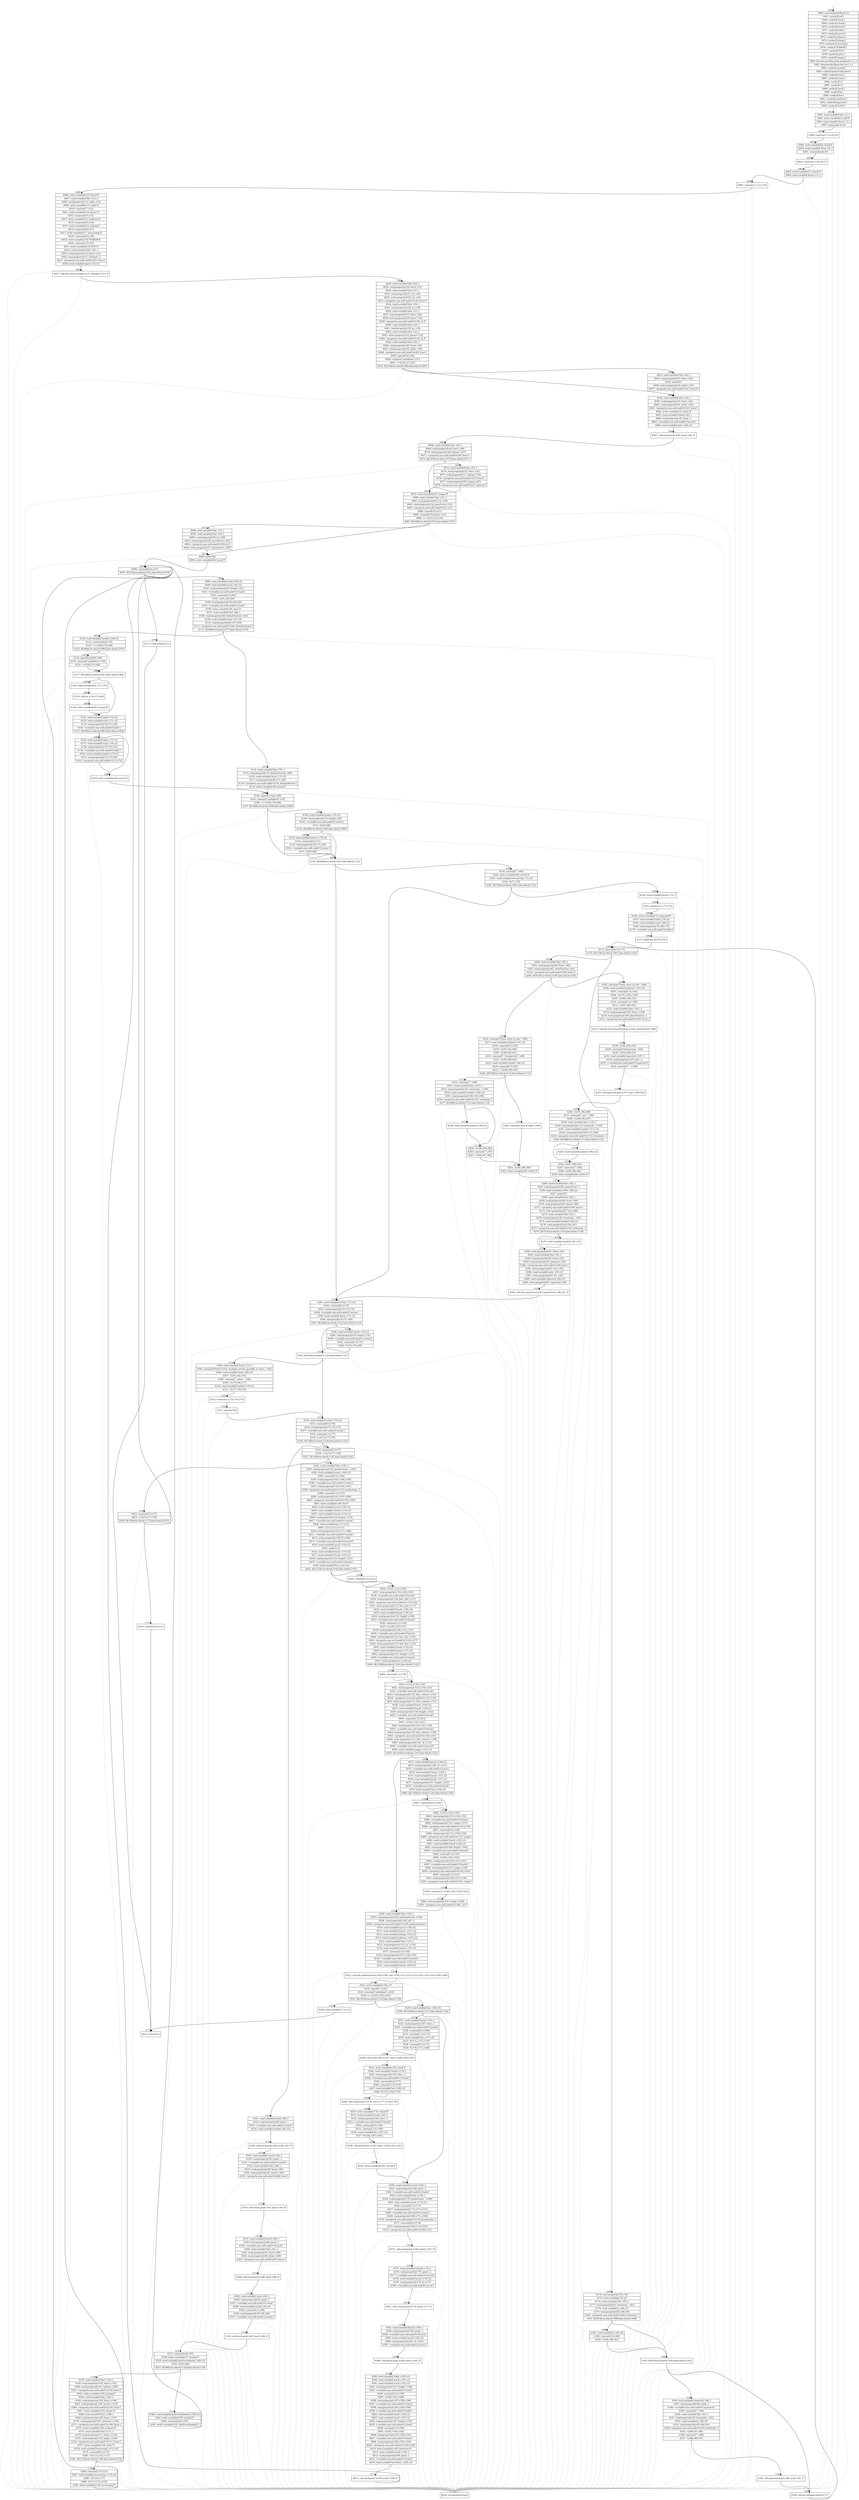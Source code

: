 digraph {
rankdir="TD"
BB_entry83[shape=none,label=""];
BB_entry83 -> BB1056 [tailport=s, headport=n, headlabel="    1056"]
BB1056 [shape=record label="{3966: constant[undefined,v1]|3967: vardecl['self']|3968: vardecl['stack']|3969: vardecl['vstack']|3970: vardecl['lstack']|3971: vardecl['table']|3972: vardecl['yytext']|3973: vardecl['yylineno']|3974: vardecl['yyleng']|3975: vardecl['recovering']|3976: vardecl['TERROR']|3977: vardecl['EOF']|3978: vardecl['yyloc']|3979: vardecl['ranges']|3980: function-decl[function popStack ( n ),-]|3981: function-decl[function lex ( ),-]|3982: vardecl['symbol']|3983: vardecl['preErrorSymbol']|3984: vardecl['state']|3985: vardecl['action']|3986: vardecl['a']|3987: vardecl['r']|3988: vardecl['yyval']|3989: vardecl['p']|3990: vardecl['len']|3991: vardecl['newState']|3992: vardecl['expected']|3993: vardecl['errStr']}" ] 
BB1056 -> BB1057 [tailport=s, headport=n, headlabel="      1057"]
BB1057 [shape=record label="{3994: read-variable['this',v3,-]|3995: write-variable[v3,'self']*|3996: read-variable['Array',v5,-]|3997: constant[0.0,v6]}" ] 
BB1057 -> BB1058 [tailport=s, headport=n, headlabel="      1058"]
BB1057 -> BB1174 [tailport=s, headport=n, color=gray, headlabel="      1174"]
BB1058 [shape=record label="{3998: construct [-,v5,v6,v4]}" ] 
BB1058 -> BB1059 [tailport=s, headport=n, headlabel="      1059"]
BB1058 -> BB1174 [tailport=s, headport=n, color=gray]
BB1059 [shape=record label="{3999: write-variable[v4,'stack']*|4000: read-variable['Array',v8,-]|4001: constant[null,v9]}" ] 
BB1059 -> BB1060 [tailport=s, headport=n, headlabel="      1060"]
BB1059 -> BB1174 [tailport=s, headport=n, color=gray]
BB1060 [shape=record label="{4002: construct [-,v8,v9,v7]}" ] 
BB1060 -> BB1061 [tailport=s, headport=n, headlabel="      1061"]
BB1060 -> BB1174 [tailport=s, headport=n, color=gray]
BB1061 [shape=record label="{4003: write-variable[v7,'vstack']*|4004: read-variable['Array',v11,-]}" ] 
BB1061 -> BB1062 [tailport=s, headport=n, headlabel="      1062"]
BB1061 -> BB1174 [tailport=s, headport=n, color=gray]
BB1062 [shape=record label="{4005: construct [-,v11,v10]}" ] 
BB1062 -> BB1063 [tailport=s, headport=n, headlabel="      1063"]
BB1062 -> BB1174 [tailport=s, headport=n, color=gray]
BB1063 [shape=record label="{4006: write-variable[v10,'lstack']*|4007: read-variable['this',v13,-]|4008: read-property[v13,'table',v12]|4009: write-variable[v12,'table']*|4010: constant[\"\",v14]|4011: write-variable[v14,'yytext']*|4012: constant[0.0,v15]|4013: write-variable[v15,'yylineno']*|4014: constant[0.0,v16]|4015: write-variable[v16,'yyleng']*|4016: constant[0.0,v17]|4017: write-variable[v17,'recovering']*|4018: constant[2.0,v18]|4019: write-variable[v18,'TERROR']*|4020: constant[1.0,v19]|4021: write-variable[v19,'EOF']*|4022: read-variable['this',v22,-]|4023: read-property[v22,'lexer',v21]|4024: read-property[v21,'setInput',-]|4025: \<property-non-null-undef\>[v22,'lexer']|4026: read-variable['input',v23,v2]}" ] 
BB1063 -> BB1064 [tailport=s, headport=n, headlabel="      1064"]
BB1063 -> BB1174 [tailport=s, headport=n, color=gray]
BB1064 [shape=record label="{4027: call-this.lexer.setInput [v21,'setInput',v23,-]*}" ] 
BB1064 -> BB1065 [tailport=s, headport=n, headlabel="      1065"]
BB1064 -> BB1174 [tailport=s, headport=n, color=gray]
BB1065 [shape=record label="{4028: read-variable['this',v26,-]|4029: read-property[v26,'lexer',v25]|4030: read-variable['this',v27,-]|4031: read-property[v27,'yy',v24]|4032: write-property[v25,'yy',v24]|4033: \<property-non-null-undef\>[v26,'lexer']*|4034: read-variable['this',v30,-]|4035: read-property[v30,'yy',v29]|4036: read-variable['this',v31,-]|4037: read-property[v31,'lexer',v28]|4038: write-property[v29,'lexer',v28]|4039: \<property-non-null-undef\>[v30,'yy']*|4040: read-variable['this',v34,-]|4041: read-property[v34,'yy',v33]|4042: read-variable['this',v32,-]|4043: write-property[v33,'parser',v32]|4044: \<property-non-null-undef\>[v34,'yy']*|4045: read-variable['this',v40,-]|4046: read-property[v40,'lexer',v39]|4047: read-property[v39,'yylloc',v38]|4048: \<property-non-null-undef\>[v40,'lexer']|4049: typeof[v38,v36]|4050: constant[\"undefined\",v37]|4051: ==[v36,v37,v35]|4052: if[v35](true-block:1066,false-block:1067)}" ] 
BB1065 -> BB1066 [tailport=s, headport=n, headlabel="      1066"]
BB1065 -> BB1067 [tailport=s, headport=n, headlabel="      1067"]
BB1065 -> BB1174 [tailport=s, headport=n, color=gray]
BB1066 [shape=record label="{4053: read-variable['this',v43,-]|4054: read-property[v43,'lexer',v42]|4055: new[v41]|4056: write-property[v42,'yylloc',v41]|4057: \<property-non-null-undef\>[v43,'lexer']*}" ] 
BB1066 -> BB1067 [tailport=s, headport=n]
BB1066 -> BB1174 [tailport=s, headport=n, color=gray]
BB1067 [shape=record label="{4058: read-variable['this',v43,-]|4059: read-property[v43,'lexer',v42]|4060: read-property[v42,'yylloc',v41]|4061: \<property-non-null-undef\>[v43,'lexer']|4062: write-variable[v41,'yyloc']*|4063: read-variable['lstack',v45,-]|4064: read-property[v45,'push',-]|4065: \<variable-non-null-undef\>['lstack']|4066: read-variable['yyloc',v46,v2]}" ] 
BB1067 -> BB1068 [tailport=s, headport=n, headlabel="      1068"]
BB1067 -> BB1174 [tailport=s, headport=n, color=gray]
BB1068 [shape=record label="{4067: call-lstack.push [v45,'push',v46,-]*}" ] 
BB1068 -> BB1069 [tailport=s, headport=n, headlabel="      1069"]
BB1068 -> BB1174 [tailport=s, headport=n, color=gray]
BB1069 [shape=record label="{4068: read-variable['this',v49,-]|4069: read-property[v49,'lexer',v48]|4070: read-property[v48,'options',v47]|4071: \<property-non-null-undef\>[v49,'lexer']|4072: if[v47](true-block:1070,false-block:1071)}" ] 
BB1069 -> BB1071 [tailport=s, headport=n, headlabel="      1071"]
BB1069 -> BB1070 [tailport=s, headport=n, headlabel="      1070"]
BB1069 -> BB1174 [tailport=s, headport=n, color=gray]
BB1070 [shape=record label="{4073: read-variable['this',v52,-]|4074: read-property[v52,'lexer',v51]|4075: read-property[v51,'options',v50]|4076: \<property-non-null-undef\>[v52,'lexer']|4077: read-property[v50,'ranges',v47]|4078: \<property-non-null-undef\>[v51,'options']}" ] 
BB1070 -> BB1071 [tailport=s, headport=n]
BB1070 -> BB1174 [tailport=s, headport=n, color=gray]
BB1071 [shape=record label="{4079: write-variable[v47,'ranges']*|4080: read-variable['this',v55,-]|4081: read-property[v55,'yy',v54]|4082: read-property[v54,'parseError',v53]|4083: \<property-non-null-undef\>[v55,'yy']|4084: typeof[v53,v51]|4085: constant[\"function\",v52]|4086: ===[v51,v52,v50]|4087: if[v50](true-block:1072,false-block:1073)}" ] 
BB1071 -> BB1072 [tailport=s, headport=n, headlabel="      1072"]
BB1071 -> BB1073 [tailport=s, headport=n, headlabel="      1073"]
BB1071 -> BB1174 [tailport=s, headport=n, color=gray]
BB1072 [shape=record label="{4088: read-variable['this',v57,-]|4089: read-variable['this',v59,-]|4090: read-property[v59,'yy',v58]|4091: read-property[v58,'parseError',v56]|4092: \<property-non-null-undef\>[v59,'yy']|4093: write-property[v57,'parseError',v56]*}" ] 
BB1072 -> BB1073 [tailport=s, headport=n]
BB1072 -> BB1174 [tailport=s, headport=n, color=gray]
BB1073 [shape=record label="{4094: new[v56]|4095: write-variable[v56,'yyval']*}" ] 
BB1073 -> BB1074 [tailport=s, headport=n, headlabel="      1074"]
BB1074 [shape=record label="{4096: constant[true,v57]|4097: if[v57](true-block:1075,false-block:1076)}" ] 
BB1074 -> BB1075 [tailport=s, headport=n, headlabel="      1075"]
BB1074 -> BB1076 [tailport=s, headport=n, headlabel="      1076"]
BB1075 [shape=record label="{4098: read-variable['stack',v59,v2]|4099: read-variable['stack',v63,v2]|4100: read-property[v63,'length',v61]|4101: \<variable-non-null-undef\>['stack']|4102: constant[1.0,v62]|4103: -[v61,v62,v60]|4104: read-property[v59,v60,v58]|4105: \<variable-non-null-undef\>['stack']|4106: write-variable[v58,'state']*|4107: read-variable['this',v66,-]|4108: read-property[v66,'defaultActions',v65]|4109: read-variable['state',v67,v2]|4110: read-property[v65,v67,v64]|4111: \<property-non-null-undef\>[v66,'defaultActions']|4112: if[v64](true-block:1077,false-block:1078)}" ] 
BB1075 -> BB1077 [tailport=s, headport=n, headlabel="      1077"]
BB1075 -> BB1078 [tailport=s, headport=n, headlabel="      1078"]
BB1075 -> BB1174 [tailport=s, headport=n, color=gray]
BB1076 [shape=record label="{4113: constant[true,v1]}" ] 
BB1076 -> BB1173 [tailport=s, headport=n, headlabel="      1173"]
BB1077 [shape=record label="{4114: read-variable['this',v70,-]|4115: read-property[v70,'defaultActions',v69]|4116: read-variable['state',v71,v2]|4117: read-property[v69,v71,v68]|4118: \<property-non-null-undef\>[v70,'defaultActions']|4119: write-variable[v68,'action']*}" ] 
BB1077 -> BB1087 [tailport=s, headport=n, headlabel="      1087"]
BB1077 -> BB1174 [tailport=s, headport=n, color=gray]
BB1078 [shape=record label="{4120: read-variable['symbol',v69,v2]|4121: constant[null,v70]|4122: ===[v69,v70,v68]|4123: if[v68](true-block:1080,false-block:1079)}" ] 
BB1078 -> BB1080 [tailport=s, headport=n, headlabel="      1080"]
BB1078 -> BB1079 [tailport=s, headport=n, headlabel="      1079"]
BB1078 -> BB1174 [tailport=s, headport=n, color=gray]
BB1079 [shape=record label="{4124: typeof['symbol',v69]|4125: constant[\"undefined\",v70]|4126: ==[v69,v70,v68]}" ] 
BB1079 -> BB1080 [tailport=s, headport=n]
BB1079 -> BB1174 [tailport=s, headport=n, color=gray]
BB1080 [shape=record label="{4127: if[v68](true-block:1081,false-block:1084)}" ] 
BB1080 -> BB1081 [tailport=s, headport=n, headlabel="      1081"]
BB1080 -> BB1084 [tailport=s, headport=n, headlabel="      1084"]
BB1081 [shape=record label="{4128: read-variable['lex',v71,v70]}" ] 
BB1081 -> BB1082 [tailport=s, headport=n, headlabel="      1082"]
BB1081 -> BB1174 [tailport=s, headport=n, color=gray]
BB1082 [shape=record label="{4129: call-lex [v70,v71,v69]}" ] 
BB1082 -> BB1083 [tailport=s, headport=n, headlabel="      1083"]
BB1082 -> BB1174 [tailport=s, headport=n, color=gray]
BB1083 [shape=record label="{4130: write-variable[v69,'symbol']*}" ] 
BB1083 -> BB1084 [tailport=s, headport=n]
BB1084 [shape=record label="{4131: read-variable['table',v70,v2]|4132: read-variable['state',v71,v2]|4133: read-property[v70,v71,v69]|4134: \<variable-non-null-undef\>['table']|4135: if[v69](true-block:1085,false-block:1086)}" ] 
BB1084 -> BB1086 [tailport=s, headport=n, headlabel="      1086"]
BB1084 -> BB1085 [tailport=s, headport=n, headlabel="      1085"]
BB1084 -> BB1174 [tailport=s, headport=n, color=gray]
BB1085 [shape=record label="{4136: read-variable['table',v73,v2]|4137: read-variable['state',v74,v2]|4138: read-property[v73,v74,v72]|4139: \<variable-non-null-undef\>['table']|4140: read-variable['symbol',v75,v2]|4141: read-property[v72,v75,v69]|4142: \<property-non-null-undef\>[v73,v74]}" ] 
BB1085 -> BB1086 [tailport=s, headport=n]
BB1085 -> BB1174 [tailport=s, headport=n, color=gray]
BB1086 [shape=record label="{4143: write-variable[v69,'action']*}" ] 
BB1086 -> BB1087 [tailport=s, headport=n]
BB1087 [shape=record label="{4144: typeof['action',v69]|4145: constant[\"undefined\",v70]|4146: ===[v69,v70,v68]|4147: if[v68](true-block:1090,false-block:1088)}" ] 
BB1087 -> BB1090 [tailport=s, headport=n, headlabel="      1090"]
BB1087 -> BB1088 [tailport=s, headport=n, headlabel="      1088"]
BB1087 -> BB1174 [tailport=s, headport=n, color=gray]
BB1088 [shape=record label="{4148: read-variable['action',v70,v2]|4149: read-property[v70,'length',v69]|4150: \<variable-non-null-undef\>['action']|4151: ![v69,v68]|4152: if[v68](true-block:1090,false-block:1089)}" ] 
BB1088 -> BB1090 [tailport=s, headport=n]
BB1088 -> BB1089 [tailport=s, headport=n, headlabel="      1089"]
BB1088 -> BB1174 [tailport=s, headport=n, color=gray]
BB1089 [shape=record label="{4153: read-variable['action',v70,v2]|4154: constant[0.0,v71]|4155: read-property[v70,v71,v69]|4156: \<variable-non-null-undef\>['action']|4157: ![v69,v68]}" ] 
BB1089 -> BB1090 [tailport=s, headport=n]
BB1089 -> BB1174 [tailport=s, headport=n, color=gray]
BB1090 [shape=record label="{4158: if[v68](true-block:1091,false-block:1121)}" ] 
BB1090 -> BB1091 [tailport=s, headport=n, headlabel="      1091"]
BB1090 -> BB1121 [tailport=s, headport=n, headlabel="      1121"]
BB1091 [shape=record label="{4159: constant[\"\",v69]|4160: write-variable[v69,'errStr']*|4161: read-variable['recovering',v71,v2]|4162: ![v71,v70]|4163: if[v70](true-block:1092,false-block:1121)}" ] 
BB1091 -> BB1092 [tailport=s, headport=n, headlabel="      1092"]
BB1091 -> BB1121 [tailport=s, headport=n]
BB1091 -> BB1174 [tailport=s, headport=n, color=gray]
BB1092 [shape=record label="{4164: read-variable['Array',v73,-]}" ] 
BB1092 -> BB1093 [tailport=s, headport=n, headlabel="      1093"]
BB1092 -> BB1174 [tailport=s, headport=n, color=gray]
BB1093 [shape=record label="{4165: construct [-,v73,v72]}" ] 
BB1093 -> BB1094 [tailport=s, headport=n, headlabel="      1094"]
BB1093 -> BB1174 [tailport=s, headport=n, color=gray]
BB1094 [shape=record label="{4166: write-variable[v72,'expected']*|4167: read-variable['table',v79,v2]|4168: read-variable['state',v80,v2]|4169: read-property[v79,v80,v75]|4170: \<variable-non-null-undef\>['table']}" ] 
BB1094 -> BB1095 [tailport=s, headport=n, headlabel="      1095"]
BB1094 -> BB1174 [tailport=s, headport=n, color=gray]
BB1095 [shape=record label="{4171: begin-for-in[v75,v76]}" ] 
BB1095 -> BB1096 [tailport=s, headport=n, headlabel="      1096"]
BB1095 -> BB1174 [tailport=s, headport=n, color=gray]
BB1096 [shape=record label="{4172: has-next[v76,v77]|4173: if[v77](true-block:1097,false-block:1103)}" ] 
BB1096 -> BB1097 [tailport=s, headport=n, headlabel="      1097"]
BB1096 -> BB1103 [tailport=s, headport=n, headlabel="      1103"]
BB1097 [shape=record label="{4174: next-property[v76,v78]|4175: write-variable[v78,'p']|4176: read-variable['this',v83,-]|4177: read-property[v83,'terminals_',v82]|4178: read-variable['p',v84,v2]|4179: read-property[v82,v84,v81]|4180: \<property-non-null-undef\>[v83,'terminals_']|4181: if[v81](true-block:1098,false-block:1099)}" ] 
BB1097 -> BB1099 [tailport=s, headport=n, headlabel="      1099"]
BB1097 -> BB1098 [tailport=s, headport=n, headlabel="      1098"]
BB1097 -> BB1174 [tailport=s, headport=n, color=gray]
BB1098 [shape=record label="{4182: read-variable['p',v85,v2]|4183: constant[2.0,v86]|4184: \>[v85,v86,v81]}" ] 
BB1098 -> BB1099 [tailport=s, headport=n]
BB1098 -> BB1174 [tailport=s, headport=n, color=gray]
BB1099 [shape=record label="{4185: if[v81](true-block:1100,false-block:1102)}" ] 
BB1099 -> BB1100 [tailport=s, headport=n, headlabel="      1100"]
BB1099 -> BB1102 [tailport=s, headport=n, headlabel="      1102"]
BB1100 [shape=record label="{4186: read-variable['expected',v86,-]|4187: read-property[v86,'push',-]|4188: \<variable-non-null-undef\>['expected']|4189: constant[\"'\",v90]|4190: read-variable['this',v93,-]|4191: read-property[v93,'terminals_',v92]|4192: read-variable['p',v94,v2]|4193: read-property[v92,v94,v91]|4194: \<property-non-null-undef\>[v93,'terminals_']|4195: +[v90,v91,v88]|4196: constant[\"'\",v89]|4197: +[v88,v89,v87]}" ] 
BB1100 -> BB1101 [tailport=s, headport=n, headlabel="      1101"]
BB1100 -> BB1174 [tailport=s, headport=n, color=gray]
BB1101 [shape=record label="{4198: call-expected.push [v86,'push',v87,-]*}" ] 
BB1101 -> BB1102 [tailport=s, headport=n]
BB1101 -> BB1174 [tailport=s, headport=n, color=gray]
BB1102 [shape=record label="{4199: end-for-in(begin-node:4171)}" ] 
BB1102 -> BB1096 [tailport=s, headport=n]
BB1103 [shape=record label="{4200: read-variable['this',v83,-]|4201: read-property[v83,'lexer',v82]|4202: read-property[v82,'showPosition',v81]|4203: \<property-non-null-undef\>[v83,'lexer']|4204: if[v81](true-block:1104,false-block:1105)}" ] 
BB1103 -> BB1104 [tailport=s, headport=n, headlabel="      1104"]
BB1103 -> BB1105 [tailport=s, headport=n, headlabel="      1105"]
BB1103 -> BB1174 [tailport=s, headport=n, color=gray]
BB1104 [shape=record label="{4205: constant[\"Parse error on line \",v99]|4206: read-variable['yylineno',v101,v2]|4207: constant[1.0,v102]|4208: +[v101,v102,v100]|4209: +[v99,v100,v97]|4210: constant[\":\\n\",v98]|4211: +[v97,v98,v95]|4212: read-variable['this',v105,-]|4213: read-property[v105,'lexer',v104]|4214: read-property[v104,'showPosition',-]|4215: \<property-non-null-undef\>[v105,'lexer']}" ] 
BB1104 -> BB1106 [tailport=s, headport=n, headlabel="      1106"]
BB1104 -> BB1174 [tailport=s, headport=n, color=gray]
BB1105 [shape=record label="{4216: constant[\"Parse error on line \",v89]|4217: read-variable['yylineno',v91,v2]|4218: constant[1.0,v92]|4219: +[v91,v92,v90]|4220: +[v89,v90,v87]|4221: constant[\": Unexpected \",v88]|4222: +[v87,v88,v85]|4223: read-variable['symbol',v94,v2]|4224: constant[1.0,v95]|4225: ==[v94,v95,v93]|4226: if[v93](true-block:1112,false-block:1113)}" ] 
BB1105 -> BB1112 [tailport=s, headport=n, headlabel="      1112"]
BB1105 -> BB1113 [tailport=s, headport=n, headlabel="      1113"]
BB1105 -> BB1174 [tailport=s, headport=n, color=gray]
BB1106 [shape=record label="{4227: call-this.lexer.showPosition [v104,'showPosition',v96]}" ] 
BB1106 -> BB1107 [tailport=s, headport=n, headlabel="      1107"]
BB1106 -> BB1174 [tailport=s, headport=n, color=gray]
BB1107 [shape=record label="{4228: +[v95,v96,v93]|4229: constant[\"\\nExpecting \",v94]|4230: +[v93,v94,v91]|4231: read-variable['expected',v107,-]|4232: read-property[v107,'join',-]|4233: \<variable-non-null-undef\>['expected']|4234: constant[\", \",v108]}" ] 
BB1107 -> BB1108 [tailport=s, headport=n, headlabel="      1108"]
BB1107 -> BB1174 [tailport=s, headport=n, color=gray]
BB1108 [shape=record label="{4235: call-expected.join [v107,'join',v108,v92]}" ] 
BB1108 -> BB1109 [tailport=s, headport=n, headlabel="      1109"]
BB1108 -> BB1174 [tailport=s, headport=n, color=gray]
BB1109 [shape=record label="{4236: +[v91,v92,v89]|4237: constant[\", got '\",v90]|4238: +[v89,v90,v87]|4239: read-variable['this',v110,-]|4240: read-property[v110,'terminals_',v109]|4241: read-variable['symbol',v111,v2]|4242: read-property[v109,v111,v88]|4243: \<property-non-null-undef\>[v110,'terminals_']|4244: if[v88](true-block:1111,false-block:1110)}" ] 
BB1109 -> BB1111 [tailport=s, headport=n, headlabel="      1111"]
BB1109 -> BB1110 [tailport=s, headport=n, headlabel="      1110"]
BB1109 -> BB1174 [tailport=s, headport=n, color=gray]
BB1110 [shape=record label="{4245: read-variable['symbol',v88,v2]}" ] 
BB1110 -> BB1111 [tailport=s, headport=n]
BB1110 -> BB1174 [tailport=s, headport=n, color=gray]
BB1111 [shape=record label="{4246: +[v87,v88,v85]|4247: constant[\"'\",v86]|4248: +[v85,v86,v84]|4249: write-variable[v84,'errStr']*}" ] 
BB1111 -> BB1117 [tailport=s, headport=n, headlabel="      1117"]
BB1111 -> BB1174 [tailport=s, headport=n, color=gray]
BB1112 [shape=record label="{4250: constant[\"end of input\",v86]}" ] 
BB1112 -> BB1116 [tailport=s, headport=n, headlabel="      1116"]
BB1113 [shape=record label="{4251: constant[\"'\",v98]|4252: read-variable['this',v101,-]|4253: read-property[v101,'terminals_',v100]|4254: read-variable['symbol',v102,v2]|4255: read-property[v100,v102,v99]|4256: \<property-non-null-undef\>[v101,'terminals_']|4257: if[v99](true-block:1115,false-block:1114)}" ] 
BB1113 -> BB1115 [tailport=s, headport=n, headlabel="      1115"]
BB1113 -> BB1114 [tailport=s, headport=n, headlabel="      1114"]
BB1113 -> BB1174 [tailport=s, headport=n, color=gray]
BB1114 [shape=record label="{4258: read-variable['symbol',v99,v2]}" ] 
BB1114 -> BB1115 [tailport=s, headport=n]
BB1114 -> BB1174 [tailport=s, headport=n, color=gray]
BB1115 [shape=record label="{4259: +[v98,v99,v96]|4260: constant[\"'\",v97]|4261: +[v96,v97,v86]}" ] 
BB1115 -> BB1116 [tailport=s, headport=n]
BB1115 -> BB1174 [tailport=s, headport=n, color=gray]
BB1116 [shape=record label="{4262: +[v85,v86,v84]|4263: write-variable[v84,'errStr']*}" ] 
BB1116 -> BB1117 [tailport=s, headport=n]
BB1116 -> BB1174 [tailport=s, headport=n, color=gray]
BB1117 [shape=record label="{4264: read-variable['this',v85,-]|4265: read-property[v85,'parseError',-]|4266: read-variable['errStr',v86,v2]|4267: new[v87]|4268: read-variable['this',v90,-]|4269: read-property[v90,'lexer',v89]|4270: read-property[v89,'match',v88]|4271: \<property-non-null-undef\>[v90,'lexer']|4272: write-property[v87,'text',v88]|4273: read-variable['this',v93,-]|4274: read-property[v93,'terminals_',v92]|4275: read-variable['symbol',v94,v2]|4276: read-property[v92,v94,v91]|4277: \<property-non-null-undef\>[v93,'terminals_']|4278: if[v91](true-block:1119,false-block:1118)}" ] 
BB1117 -> BB1119 [tailport=s, headport=n, headlabel="      1119"]
BB1117 -> BB1118 [tailport=s, headport=n, headlabel="      1118"]
BB1117 -> BB1174 [tailport=s, headport=n, color=gray]
BB1118 [shape=record label="{4279: read-variable['symbol',v91,v2]}" ] 
BB1118 -> BB1119 [tailport=s, headport=n]
BB1118 -> BB1174 [tailport=s, headport=n, color=gray]
BB1119 [shape=record label="{4280: write-property[v87,'token',v91]|4281: read-variable['this',v94,-]|4282: read-property[v94,'lexer',v93]|4283: read-property[v93,'yylineno',v92]|4284: \<property-non-null-undef\>[v94,'lexer']|4285: write-property[v87,'line',v92]|4286: read-variable['yyloc',v95,v2]|4287: write-property[v87,'loc',v95]|4288: read-variable['expected',v96,v2]|4289: write-property[v87,'expected',v96]}" ] 
BB1119 -> BB1120 [tailport=s, headport=n, headlabel="      1120"]
BB1119 -> BB1174 [tailport=s, headport=n, color=gray]
BB1120 [shape=record label="{4290: call-this.parseError [v85,'parseError',v86,v87,-]*}" ] 
BB1120 -> BB1121 [tailport=s, headport=n]
BB1120 -> BB1174 [tailport=s, headport=n, color=gray]
BB1121 [shape=record label="{4291: read-variable['action',v72,v2]|4292: constant[0.0,v73]|4293: read-property[v72,v73,v70]|4294: \<variable-non-null-undef\>['action']|4295: read-variable['Array',v71,v2]|4296: instanceof[v70,v71,v69]|4297: if[v69](true-block:1122,false-block:1123)}" ] 
BB1121 -> BB1123 [tailport=s, headport=n, headlabel="      1123"]
BB1121 -> BB1122 [tailport=s, headport=n, headlabel="      1122"]
BB1121 -> BB1174 [tailport=s, headport=n, color=gray]
BB1122 [shape=record label="{4298: read-variable['action',v76,v2]|4299: read-property[v76,'length',v74]|4300: \<variable-non-null-undef\>['action']|4301: constant[1.0,v75]|4302: \>[v74,v75,v69]}" ] 
BB1122 -> BB1123 [tailport=s, headport=n]
BB1122 -> BB1174 [tailport=s, headport=n, color=gray]
BB1123 [shape=record label="{4303: if[v69](true-block:1124,false-block:1127)}" ] 
BB1123 -> BB1124 [tailport=s, headport=n, headlabel="      1124"]
BB1123 -> BB1127 [tailport=s, headport=n, headlabel="      1127"]
BB1124 [shape=record label="{4304: read-variable['Error',v75,-]|4305: constant[\"Parse Error: multiple actions possible at state: \",v81]|4306: read-variable['state',v82,v2]|4307: +[v81,v82,v79]|4308: constant[\", token: \",v80]|4309: +[v79,v80,v77]|4310: read-variable['symbol',v78,v2]|4311: +[v77,v78,v76]}" ] 
BB1124 -> BB1125 [tailport=s, headport=n, headlabel="      1125"]
BB1124 -> BB1174 [tailport=s, headport=n, color=gray]
BB1125 [shape=record label="{4312: construct [-,v75,v76,v74]}" ] 
BB1125 -> BB1126 [tailport=s, headport=n, headlabel="      1126"]
BB1125 -> BB1174 [tailport=s, headport=n, color=gray]
BB1126 [shape=record label="{4313: throw[v74]*}" ] 
BB1126 -> BB1127 [tailport=s, headport=n]
BB1126 -> BB1174 [tailport=s, headport=n, color=gray]
BB1127 [shape=record label="{4314: read-variable['action',v75,v2]|4315: constant[0.0,v76]|4316: read-property[v75,v76,v74]|4317: \<variable-non-null-undef\>['action']|4318: constant[1.0,v77]|4319: ==[v74,v77,v78]|4320: if[v78](true-block:1128,false-block:1129)}" ] 
BB1127 -> BB1128 [tailport=s, headport=n, headlabel="      1128"]
BB1127 -> BB1129 [tailport=s, headport=n, headlabel="      1129"]
BB1127 -> BB1174 [tailport=s, headport=n, color=gray]
BB1128 [shape=record label="{4321: read-variable['stack',v80,-]|4322: read-property[v80,'push',-]|4323: \<variable-non-null-undef\>['stack']|4324: read-variable['symbol',v81,v2]}" ] 
BB1128 -> BB1130 [tailport=s, headport=n, headlabel="      1130"]
BB1128 -> BB1174 [tailport=s, headport=n, color=gray]
BB1129 [shape=record label="{4325: constant[2.0,v77]|4326: ==[v74,v77,v78]|4327: if[v78](true-block:1141,false-block:1142)}" ] 
BB1129 -> BB1141 [tailport=s, headport=n, headlabel="      1141"]
BB1129 -> BB1142 [tailport=s, headport=n, headlabel="      1142"]
BB1129 -> BB1174 [tailport=s, headport=n, color=gray]
BB1130 [shape=record label="{4328: call-stack.push [v80,'push',v81,-]*}" ] 
BB1130 -> BB1131 [tailport=s, headport=n, headlabel="      1131"]
BB1130 -> BB1174 [tailport=s, headport=n, color=gray]
BB1131 [shape=record label="{4329: read-variable['vstack',v83,-]|4330: read-property[v83,'push',-]|4331: \<variable-non-null-undef\>['vstack']|4332: read-variable['this',v86,-]|4333: read-property[v86,'lexer',v85]|4334: read-property[v85,'yytext',v84]|4335: \<property-non-null-undef\>[v86,'lexer']}" ] 
BB1131 -> BB1132 [tailport=s, headport=n, headlabel="      1132"]
BB1131 -> BB1174 [tailport=s, headport=n, color=gray]
BB1132 [shape=record label="{4336: call-vstack.push [v83,'push',v84,-]*}" ] 
BB1132 -> BB1133 [tailport=s, headport=n, headlabel="      1133"]
BB1132 -> BB1174 [tailport=s, headport=n, color=gray]
BB1133 [shape=record label="{4337: read-variable['lstack',v88,-]|4338: read-property[v88,'push',-]|4339: \<variable-non-null-undef\>['lstack']|4340: read-variable['this',v91,-]|4341: read-property[v91,'lexer',v90]|4342: read-property[v90,'yylloc',v89]|4343: \<property-non-null-undef\>[v91,'lexer']}" ] 
BB1133 -> BB1134 [tailport=s, headport=n, headlabel="      1134"]
BB1133 -> BB1174 [tailport=s, headport=n, color=gray]
BB1134 [shape=record label="{4344: call-lstack.push [v88,'push',v89,-]*}" ] 
BB1134 -> BB1135 [tailport=s, headport=n, headlabel="      1135"]
BB1134 -> BB1174 [tailport=s, headport=n, color=gray]
BB1135 [shape=record label="{4345: read-variable['stack',v93,-]|4346: read-property[v93,'push',-]|4347: \<variable-non-null-undef\>['stack']|4348: read-variable['action',v95,v2]|4349: constant[1.0,v96]|4350: read-property[v95,v96,v94]|4351: \<variable-non-null-undef\>['action']}" ] 
BB1135 -> BB1136 [tailport=s, headport=n, headlabel="      1136"]
BB1135 -> BB1174 [tailport=s, headport=n, color=gray]
BB1136 [shape=record label="{4352: call-stack.push [v93,'push',v94,-]*}" ] 
BB1136 -> BB1137 [tailport=s, headport=n, headlabel="      1137"]
BB1136 -> BB1174 [tailport=s, headport=n, color=gray]
BB1137 [shape=record label="{4353: constant[null,v97]|4354: write-variable[v97,'symbol']*|4355: read-variable['preErrorSymbol',v99,v2]|4356: ![v99,v98]|4357: if[v98](true-block:1138,false-block:1139)}" ] 
BB1137 -> BB1138 [tailport=s, headport=n, headlabel="      1138"]
BB1137 -> BB1139 [tailport=s, headport=n, headlabel="      1139"]
BB1137 -> BB1174 [tailport=s, headport=n, color=gray]
BB1138 [shape=record label="{4358: read-variable['this',v102,-]|4359: read-property[v102,'lexer',v101]|4360: read-property[v101,'yyleng',v100]|4361: \<property-non-null-undef\>[v102,'lexer']|4362: write-variable[v100,'yyleng']*|4363: read-variable['this',v105,-]|4364: read-property[v105,'lexer',v104]|4365: read-property[v104,'yytext',v103]|4366: \<property-non-null-undef\>[v105,'lexer']|4367: write-variable[v103,'yytext']*|4368: read-variable['this',v108,-]|4369: read-property[v108,'lexer',v107]|4370: read-property[v107,'yylineno',v106]|4371: \<property-non-null-undef\>[v108,'lexer']|4372: write-variable[v106,'yylineno']*|4373: read-variable['this',v111,-]|4374: read-property[v111,'lexer',v110]|4375: read-property[v110,'yylloc',v109]|4376: \<property-non-null-undef\>[v111,'lexer']|4377: write-variable[v109,'yyloc']*|4378: read-variable['recovering',v113,v2]|4379: constant[0.0,v114]|4380: \>[v113,v114,v112]|4381: if[v112](true-block:1140,false-block:1074)}" ] 
BB1138 -> BB1140 [tailport=s, headport=n, headlabel="      1140"]
BB1138 -> BB1074 [tailport=s, headport=n]
BB1138 -> BB1174 [tailport=s, headport=n, color=gray]
BB1139 [shape=record label="{4382: read-variable['preErrorSymbol',v100,v2]|4383: write-variable[v100,'symbol']*|4384: constant[null,v101]|4385: write-variable[v101,'preErrorSymbol']*}" ] 
BB1139 -> BB1074 [tailport=s, headport=n]
BB1139 -> BB1174 [tailport=s, headport=n, color=gray]
BB1140 [shape=record label="{4386: constant[1.0,v115]|4387: read-variable['recovering',v116,v2]|4388: +[v116,v117]|4389: -[v117,v115,v118]|4390: write-variable[v118,'recovering']*}" ] 
BB1140 -> BB1074 [tailport=s, headport=n]
BB1140 -> BB1174 [tailport=s, headport=n, color=gray]
BB1141 [shape=record label="{4391: read-variable['this',v103,-]|4392: read-property[v103,'productions_',v102]|4393: read-variable['action',v105,v2]|4394: constant[1.0,v106]|4395: read-property[v105,v106,v104]|4396: \<variable-non-null-undef\>['action']|4397: read-property[v102,v104,v101]|4398: \<property-non-null-undef\>[v103,'productions_']|4399: constant[1.0,v107]|4400: read-property[v101,v107,v100]|4401: \<property-non-null-undef\>[v102,v104]|4402: write-variable[v100,'len']*|4403: read-variable['yyval',v109,v2]|4404: read-variable['vstack',v110,v2]|4405: read-variable['vstack',v114,v2]|4406: read-property[v114,'length',v112]|4407: \<variable-non-null-undef\>['vstack']|4408: read-variable['len',v113,v2]|4409: -[v112,v113,v111]|4410: read-property[v110,v111,v108]|4411: \<variable-non-null-undef\>['vstack']|4412: write-property[v109,'$',v108]|4413: \<variable-non-null-undef\>['yyval']*|4414: read-variable['yyval',v116,v2]|4415: new[v115]|4416: read-variable['lstack',v119,v2]|4417: read-variable['lstack',v123,v2]|4418: read-property[v123,'length',v121]|4419: \<variable-non-null-undef\>['lstack']|4420: read-variable['len',v122,v2]|4421: if[v122](true-block:1144,false-block:1143)}" ] 
BB1141 -> BB1144 [tailport=s, headport=n, headlabel="      1144"]
BB1141 -> BB1143 [tailport=s, headport=n, headlabel="      1143"]
BB1141 -> BB1174 [tailport=s, headport=n, color=gray]
BB1142 [shape=record label="{4422: constant[3.0,v77]|4423: ==[v74,v77,v78]|4424: if[v78](true-block:1172,false-block:1074)}" ] 
BB1142 -> BB1172 [tailport=s, headport=n, headlabel="      1172"]
BB1142 -> BB1074 [tailport=s, headport=n]
BB1142 -> BB1174 [tailport=s, headport=n, color=gray]
BB1143 [shape=record label="{4425: constant[1.0,v122]}" ] 
BB1143 -> BB1144 [tailport=s, headport=n]
BB1144 [shape=record label="{4426: -[v121,v122,v120]|4427: read-property[v119,v120,v118]|4428: \<variable-non-null-undef\>['lstack']|4429: read-property[v118,'first_line',v117]|4430: \<property-non-null-undef\>[v119,v120]|4431: write-property[v115,'first_line',v117]|4432: read-variable['lstack',v126,v2]|4433: read-variable['lstack',v130,v2]|4434: read-property[v130,'length',v128]|4435: \<variable-non-null-undef\>['lstack']|4436: constant[1.0,v129]|4437: -[v128,v129,v127]|4438: read-property[v126,v127,v125]|4439: \<variable-non-null-undef\>['lstack']|4440: read-property[v125,'last_line',v124]|4441: \<property-non-null-undef\>[v126,v127]|4442: write-property[v115,'last_line',v124]|4443: read-variable['lstack',v133,v2]|4444: read-variable['lstack',v137,v2]|4445: read-property[v137,'length',v135]|4446: \<variable-non-null-undef\>['lstack']|4447: read-variable['len',v136,v2]|4448: if[v136](true-block:1146,false-block:1145)}" ] 
BB1144 -> BB1146 [tailport=s, headport=n, headlabel="      1146"]
BB1144 -> BB1145 [tailport=s, headport=n, headlabel="      1145"]
BB1144 -> BB1174 [tailport=s, headport=n, color=gray]
BB1145 [shape=record label="{4449: constant[1.0,v136]}" ] 
BB1145 -> BB1146 [tailport=s, headport=n]
BB1146 [shape=record label="{4450: -[v135,v136,v134]|4451: read-property[v133,v134,v132]|4452: \<variable-non-null-undef\>['lstack']|4453: read-property[v132,'first_column',v131]|4454: \<property-non-null-undef\>[v133,v134]|4455: write-property[v115,'first_column',v131]|4456: read-variable['lstack',v140,v2]|4457: read-variable['lstack',v144,v2]|4458: read-property[v144,'length',v142]|4459: \<variable-non-null-undef\>['lstack']|4460: constant[1.0,v143]|4461: -[v142,v143,v141]|4462: read-property[v140,v141,v139]|4463: \<variable-non-null-undef\>['lstack']|4464: read-property[v139,'last_column',v138]|4465: \<property-non-null-undef\>[v140,v141]|4466: write-property[v115,'last_column',v138]|4467: write-property[v116,'_$',v115]|4468: \<variable-non-null-undef\>['yyval']*|4469: read-variable['ranges',v145,v2]|4470: if[v145](true-block:1147,false-block:1152)}" ] 
BB1146 -> BB1147 [tailport=s, headport=n, headlabel="      1147"]
BB1146 -> BB1152 [tailport=s, headport=n, headlabel="      1152"]
BB1146 -> BB1174 [tailport=s, headport=n, color=gray]
BB1147 [shape=record label="{4471: read-variable['yyval',v148,v2]|4472: read-property[v148,'_$',v147]|4473: \<variable-non-null-undef\>['yyval']|4474: read-variable['Array',v149,-]|4475: read-variable['lstack',v153,v2]|4476: read-variable['lstack',v157,v2]|4477: read-property[v157,'length',v155]|4478: \<variable-non-null-undef\>['lstack']|4479: read-variable['len',v156,v2]|4480: if[v156](true-block:1149,false-block:1148)}" ] 
BB1147 -> BB1149 [tailport=s, headport=n, headlabel="      1149"]
BB1147 -> BB1148 [tailport=s, headport=n, headlabel="      1148"]
BB1147 -> BB1174 [tailport=s, headport=n, color=gray]
BB1148 [shape=record label="{4481: constant[1.0,v156]}" ] 
BB1148 -> BB1149 [tailport=s, headport=n]
BB1149 [shape=record label="{4482: -[v155,v156,v154]|4483: read-property[v153,v154,v152]|4484: \<variable-non-null-undef\>['lstack']|4485: read-property[v152,'range',v151]|4486: \<property-non-null-undef\>[v153,v154]|4487: constant[0.0,v158]|4488: read-property[v151,v158,v150]|4489: \<property-non-null-undef\>[v152,'range']|4490: read-variable['lstack',v162,v2]|4491: read-variable['lstack',v166,v2]|4492: read-property[v166,'length',v164]|4493: \<variable-non-null-undef\>['lstack']|4494: constant[1.0,v165]|4495: -[v164,v165,v163]|4496: read-property[v162,v163,v161]|4497: \<variable-non-null-undef\>['lstack']|4498: read-property[v161,'range',v160]|4499: \<property-non-null-undef\>[v162,v163]|4500: constant[1.0,v167]|4501: read-property[v160,v167,v159]|4502: \<property-non-null-undef\>[v161,'range']}" ] 
BB1149 -> BB1150 [tailport=s, headport=n, headlabel="      1150"]
BB1149 -> BB1174 [tailport=s, headport=n, color=gray]
BB1150 [shape=record label="{4503: construct [-,v149,v150,v159,v146]}" ] 
BB1150 -> BB1151 [tailport=s, headport=n, headlabel="      1151"]
BB1150 -> BB1174 [tailport=s, headport=n, color=gray]
BB1151 [shape=record label="{4504: write-property[v147,'range',v146]|4505: \<property-non-null-undef\>[v148,'_$']*}" ] 
BB1151 -> BB1152 [tailport=s, headport=n]
BB1151 -> BB1174 [tailport=s, headport=n, color=gray]
BB1152 [shape=record label="{4506: read-variable['this',v149,-]|4507: read-property[v149,'performAction',v148]|4508: read-property[v148,'call',-]|4509: \<property-non-null-undef\>[v149,'performAction']|4510: read-variable['yyval',v150,v2]|4511: read-variable['yytext',v151,v2]|4512: read-variable['yyleng',v152,v2]|4513: read-variable['yylineno',v153,v2]|4514: read-variable['this',v155,-]|4515: read-property[v155,'yy',v154]|4516: read-variable['action',v157,v2]|4517: constant[1.0,v158]|4518: read-property[v157,v158,v156]|4519: \<variable-non-null-undef\>['action']|4520: read-variable['vstack',v159,v2]|4521: read-variable['lstack',v160,v2]}" ] 
BB1152 -> BB1153 [tailport=s, headport=n, headlabel="      1153"]
BB1152 -> BB1174 [tailport=s, headport=n, color=gray]
BB1153 [shape=record label="{4522: call-this.performAction.call [v148,'call',v150,v151,v152,v153,v154,v156,v159,v160,v146]}" ] 
BB1153 -> BB1154 [tailport=s, headport=n, headlabel="      1154"]
BB1153 -> BB1174 [tailport=s, headport=n, color=gray]
BB1154 [shape=record label="{4523: write-variable[v146,'r']*|4524: typeof['r',v162]|4525: constant[\"undefined\",v163]|4526: !==[v162,v163,v161]|4527: if[v161](true-block:1155,false-block:1156)}" ] 
BB1154 -> BB1155 [tailport=s, headport=n, headlabel="      1155"]
BB1154 -> BB1156 [tailport=s, headport=n, headlabel="      1156"]
BB1154 -> BB1174 [tailport=s, headport=n, color=gray]
BB1155 [shape=record label="{4528: read-variable['r',v1,v2]}" ] 
BB1155 -> BB1173 [tailport=s, headport=n]
BB1155 -> BB1174 [tailport=s, headport=n, color=gray]
BB1156 [shape=record label="{4529: read-variable['len',v164,v2]|4530: if[v164](true-block:1157,false-block:1164)}" ] 
BB1156 -> BB1157 [tailport=s, headport=n, headlabel="      1157"]
BB1156 -> BB1164 [tailport=s, headport=n, headlabel="      1164"]
BB1156 -> BB1174 [tailport=s, headport=n, color=gray]
BB1157 [shape=record label="{4531: read-variable['stack',v167,-]|4532: read-property[v167,'slice',-]|4533: \<variable-non-null-undef\>['stack']|4534: constant[0.0,v168]|4535: constant[-1.0,v172]|4536: read-variable['len',v173,v2]|4537: *[v172,v173,v170]|4538: constant[2.0,v171]|4539: *[v170,v171,v169]}" ] 
BB1157 -> BB1158 [tailport=s, headport=n, headlabel="      1158"]
BB1157 -> BB1174 [tailport=s, headport=n, color=gray]
BB1158 [shape=record label="{4540: call-stack.slice [v167,'slice',v168,v169,v165]}" ] 
BB1158 -> BB1159 [tailport=s, headport=n, headlabel="      1159"]
BB1158 -> BB1174 [tailport=s, headport=n, color=gray]
BB1159 [shape=record label="{4541: write-variable[v165,'stack']*|4542: read-variable['vstack',v176,-]|4543: read-property[v176,'slice',-]|4544: \<variable-non-null-undef\>['vstack']|4545: constant[0.0,v177]|4546: constant[-1.0,v179]|4547: read-variable['len',v180,v2]|4548: *[v179,v180,v178]}" ] 
BB1159 -> BB1160 [tailport=s, headport=n, headlabel="      1160"]
BB1159 -> BB1174 [tailport=s, headport=n, color=gray]
BB1160 [shape=record label="{4549: call-vstack.slice [v176,'slice',v177,v178,v174]}" ] 
BB1160 -> BB1161 [tailport=s, headport=n, headlabel="      1161"]
BB1160 -> BB1174 [tailport=s, headport=n, color=gray]
BB1161 [shape=record label="{4550: write-variable[v174,'vstack']*|4551: read-variable['lstack',v183,-]|4552: read-property[v183,'slice',-]|4553: \<variable-non-null-undef\>['lstack']|4554: constant[0.0,v184]|4555: constant[-1.0,v186]|4556: read-variable['len',v187,v2]|4557: *[v186,v187,v185]}" ] 
BB1161 -> BB1162 [tailport=s, headport=n, headlabel="      1162"]
BB1161 -> BB1174 [tailport=s, headport=n, color=gray]
BB1162 [shape=record label="{4558: call-lstack.slice [v183,'slice',v184,v185,v181]}" ] 
BB1162 -> BB1163 [tailport=s, headport=n, headlabel="      1163"]
BB1162 -> BB1174 [tailport=s, headport=n, color=gray]
BB1163 [shape=record label="{4559: write-variable[v181,'lstack']*}" ] 
BB1163 -> BB1164 [tailport=s, headport=n]
BB1164 [shape=record label="{4560: read-variable['stack',v166,-]|4561: read-property[v166,'push',-]|4562: \<variable-non-null-undef\>['stack']|4563: read-variable['this',v170,-]|4564: read-property[v170,'productions_',v169]|4565: read-variable['action',v172,v2]|4566: constant[1.0,v173]|4567: read-property[v172,v173,v171]|4568: \<variable-non-null-undef\>['action']|4569: read-property[v169,v171,v168]|4570: \<property-non-null-undef\>[v170,'productions_']|4571: constant[0.0,v174]|4572: read-property[v168,v174,v167]|4573: \<property-non-null-undef\>[v169,v171]}" ] 
BB1164 -> BB1165 [tailport=s, headport=n, headlabel="      1165"]
BB1164 -> BB1174 [tailport=s, headport=n, color=gray]
BB1165 [shape=record label="{4574: call-stack.push [v166,'push',v167,-]*}" ] 
BB1165 -> BB1166 [tailport=s, headport=n, headlabel="      1166"]
BB1165 -> BB1174 [tailport=s, headport=n, color=gray]
BB1166 [shape=record label="{4575: read-variable['vstack',v176,-]|4576: read-property[v176,'push',-]|4577: \<variable-non-null-undef\>['vstack']|4578: read-variable['yyval',v178,v2]|4579: read-property[v178,'$',v177]|4580: \<variable-non-null-undef\>['yyval']}" ] 
BB1166 -> BB1167 [tailport=s, headport=n, headlabel="      1167"]
BB1166 -> BB1174 [tailport=s, headport=n, color=gray]
BB1167 [shape=record label="{4581: call-vstack.push [v176,'push',v177,-]*}" ] 
BB1167 -> BB1168 [tailport=s, headport=n, headlabel="      1168"]
BB1167 -> BB1174 [tailport=s, headport=n, color=gray]
BB1168 [shape=record label="{4582: read-variable['lstack',v180,-]|4583: read-property[v180,'push',-]|4584: \<variable-non-null-undef\>['lstack']|4585: read-variable['yyval',v182,v2]|4586: read-property[v182,'_$',v181]|4587: \<variable-non-null-undef\>['yyval']}" ] 
BB1168 -> BB1169 [tailport=s, headport=n, headlabel="      1169"]
BB1168 -> BB1174 [tailport=s, headport=n, color=gray]
BB1169 [shape=record label="{4588: call-lstack.push [v180,'push',v181,-]*}" ] 
BB1169 -> BB1170 [tailport=s, headport=n, headlabel="      1170"]
BB1169 -> BB1174 [tailport=s, headport=n, color=gray]
BB1170 [shape=record label="{4589: read-variable['table',v185,v2]|4590: read-variable['stack',v187,v2]|4591: read-variable['stack',v191,v2]|4592: read-property[v191,'length',v189]|4593: \<variable-non-null-undef\>['stack']|4594: constant[2.0,v190]|4595: -[v189,v190,v188]|4596: read-property[v187,v188,v186]|4597: \<variable-non-null-undef\>['stack']|4598: read-property[v185,v186,v184]|4599: \<variable-non-null-undef\>['table']|4600: read-variable['stack',v193,v2]|4601: read-variable['stack',v197,v2]|4602: read-property[v197,'length',v195]|4603: \<variable-non-null-undef\>['stack']|4604: constant[1.0,v196]|4605: -[v195,v196,v194]|4606: read-property[v193,v194,v192]|4607: \<variable-non-null-undef\>['stack']|4608: read-property[v184,v192,v183]|4609: \<property-non-null-undef\>[v185,v186]|4610: write-variable[v183,'newState']*|4611: read-variable['stack',v199,-]|4612: read-property[v199,'push',-]|4613: \<variable-non-null-undef\>['stack']|4614: read-variable['newState',v200,v2]}" ] 
BB1170 -> BB1171 [tailport=s, headport=n, headlabel="      1171"]
BB1170 -> BB1174 [tailport=s, headport=n, color=gray]
BB1171 [shape=record label="{4615: call-stack.push [v199,'push',v200,-]*}" ] 
BB1171 -> BB1074 [tailport=s, headport=n]
BB1171 -> BB1174 [tailport=s, headport=n, color=gray]
BB1172 [shape=record label="{4616: constant[true,v1]}" ] 
BB1172 -> BB1173 [tailport=s, headport=n]
BB1173 [shape=record label="{4617: return[v1]}" ] 
BB1174 [shape=record label="{4618: exceptional-return}" ] 
//#$~ 1128
}
